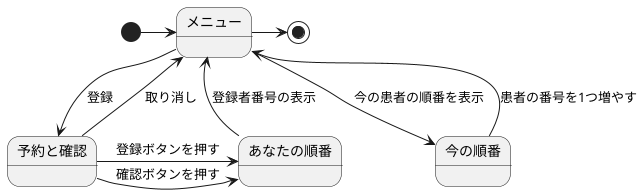 @startuml 演習６－３
[*] -right-> メニュー
メニュー --> 予約と確認 : 登録
メニュー <-right- 予約と確認 : 取り消し
メニュー <-- あなたの順番 : 登録者番号の表示
メニュー --> 今の順番 : 今の患者の順番を表示
メニュー <-right- 今の順番 : 患者の番号を1つ増やす
予約と確認 -right-> あなたの順番 : 登録ボタンを押す
予約と確認 -right-> あなたの順番 : 確認ボタンを押す
メニュー -right-> [*]
@enduml
